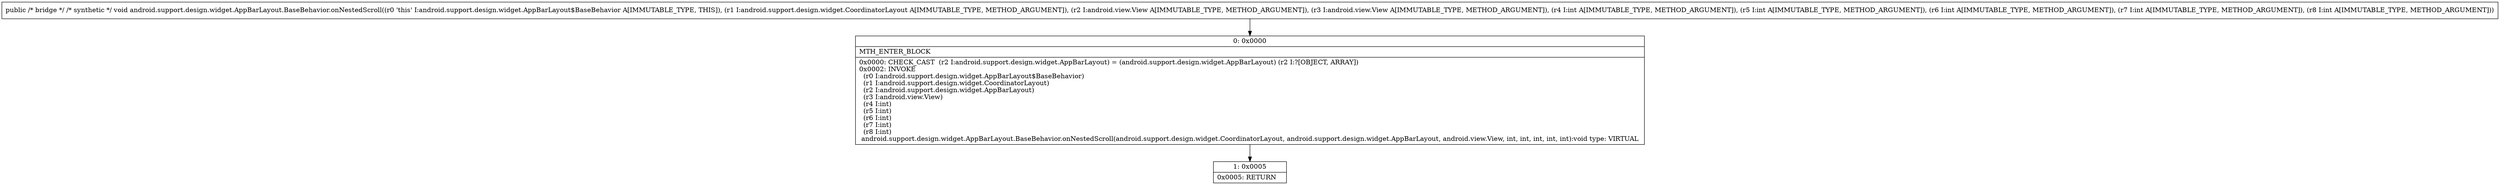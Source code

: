 digraph "CFG forandroid.support.design.widget.AppBarLayout.BaseBehavior.onNestedScroll(Landroid\/support\/design\/widget\/CoordinatorLayout;Landroid\/view\/View;Landroid\/view\/View;IIIII)V" {
Node_0 [shape=record,label="{0\:\ 0x0000|MTH_ENTER_BLOCK\l|0x0000: CHECK_CAST  (r2 I:android.support.design.widget.AppBarLayout) = (android.support.design.widget.AppBarLayout) (r2 I:?[OBJECT, ARRAY]) \l0x0002: INVOKE  \l  (r0 I:android.support.design.widget.AppBarLayout$BaseBehavior)\l  (r1 I:android.support.design.widget.CoordinatorLayout)\l  (r2 I:android.support.design.widget.AppBarLayout)\l  (r3 I:android.view.View)\l  (r4 I:int)\l  (r5 I:int)\l  (r6 I:int)\l  (r7 I:int)\l  (r8 I:int)\l android.support.design.widget.AppBarLayout.BaseBehavior.onNestedScroll(android.support.design.widget.CoordinatorLayout, android.support.design.widget.AppBarLayout, android.view.View, int, int, int, int, int):void type: VIRTUAL \l}"];
Node_1 [shape=record,label="{1\:\ 0x0005|0x0005: RETURN   \l}"];
MethodNode[shape=record,label="{public \/* bridge *\/ \/* synthetic *\/ void android.support.design.widget.AppBarLayout.BaseBehavior.onNestedScroll((r0 'this' I:android.support.design.widget.AppBarLayout$BaseBehavior A[IMMUTABLE_TYPE, THIS]), (r1 I:android.support.design.widget.CoordinatorLayout A[IMMUTABLE_TYPE, METHOD_ARGUMENT]), (r2 I:android.view.View A[IMMUTABLE_TYPE, METHOD_ARGUMENT]), (r3 I:android.view.View A[IMMUTABLE_TYPE, METHOD_ARGUMENT]), (r4 I:int A[IMMUTABLE_TYPE, METHOD_ARGUMENT]), (r5 I:int A[IMMUTABLE_TYPE, METHOD_ARGUMENT]), (r6 I:int A[IMMUTABLE_TYPE, METHOD_ARGUMENT]), (r7 I:int A[IMMUTABLE_TYPE, METHOD_ARGUMENT]), (r8 I:int A[IMMUTABLE_TYPE, METHOD_ARGUMENT])) }"];
MethodNode -> Node_0;
Node_0 -> Node_1;
}

